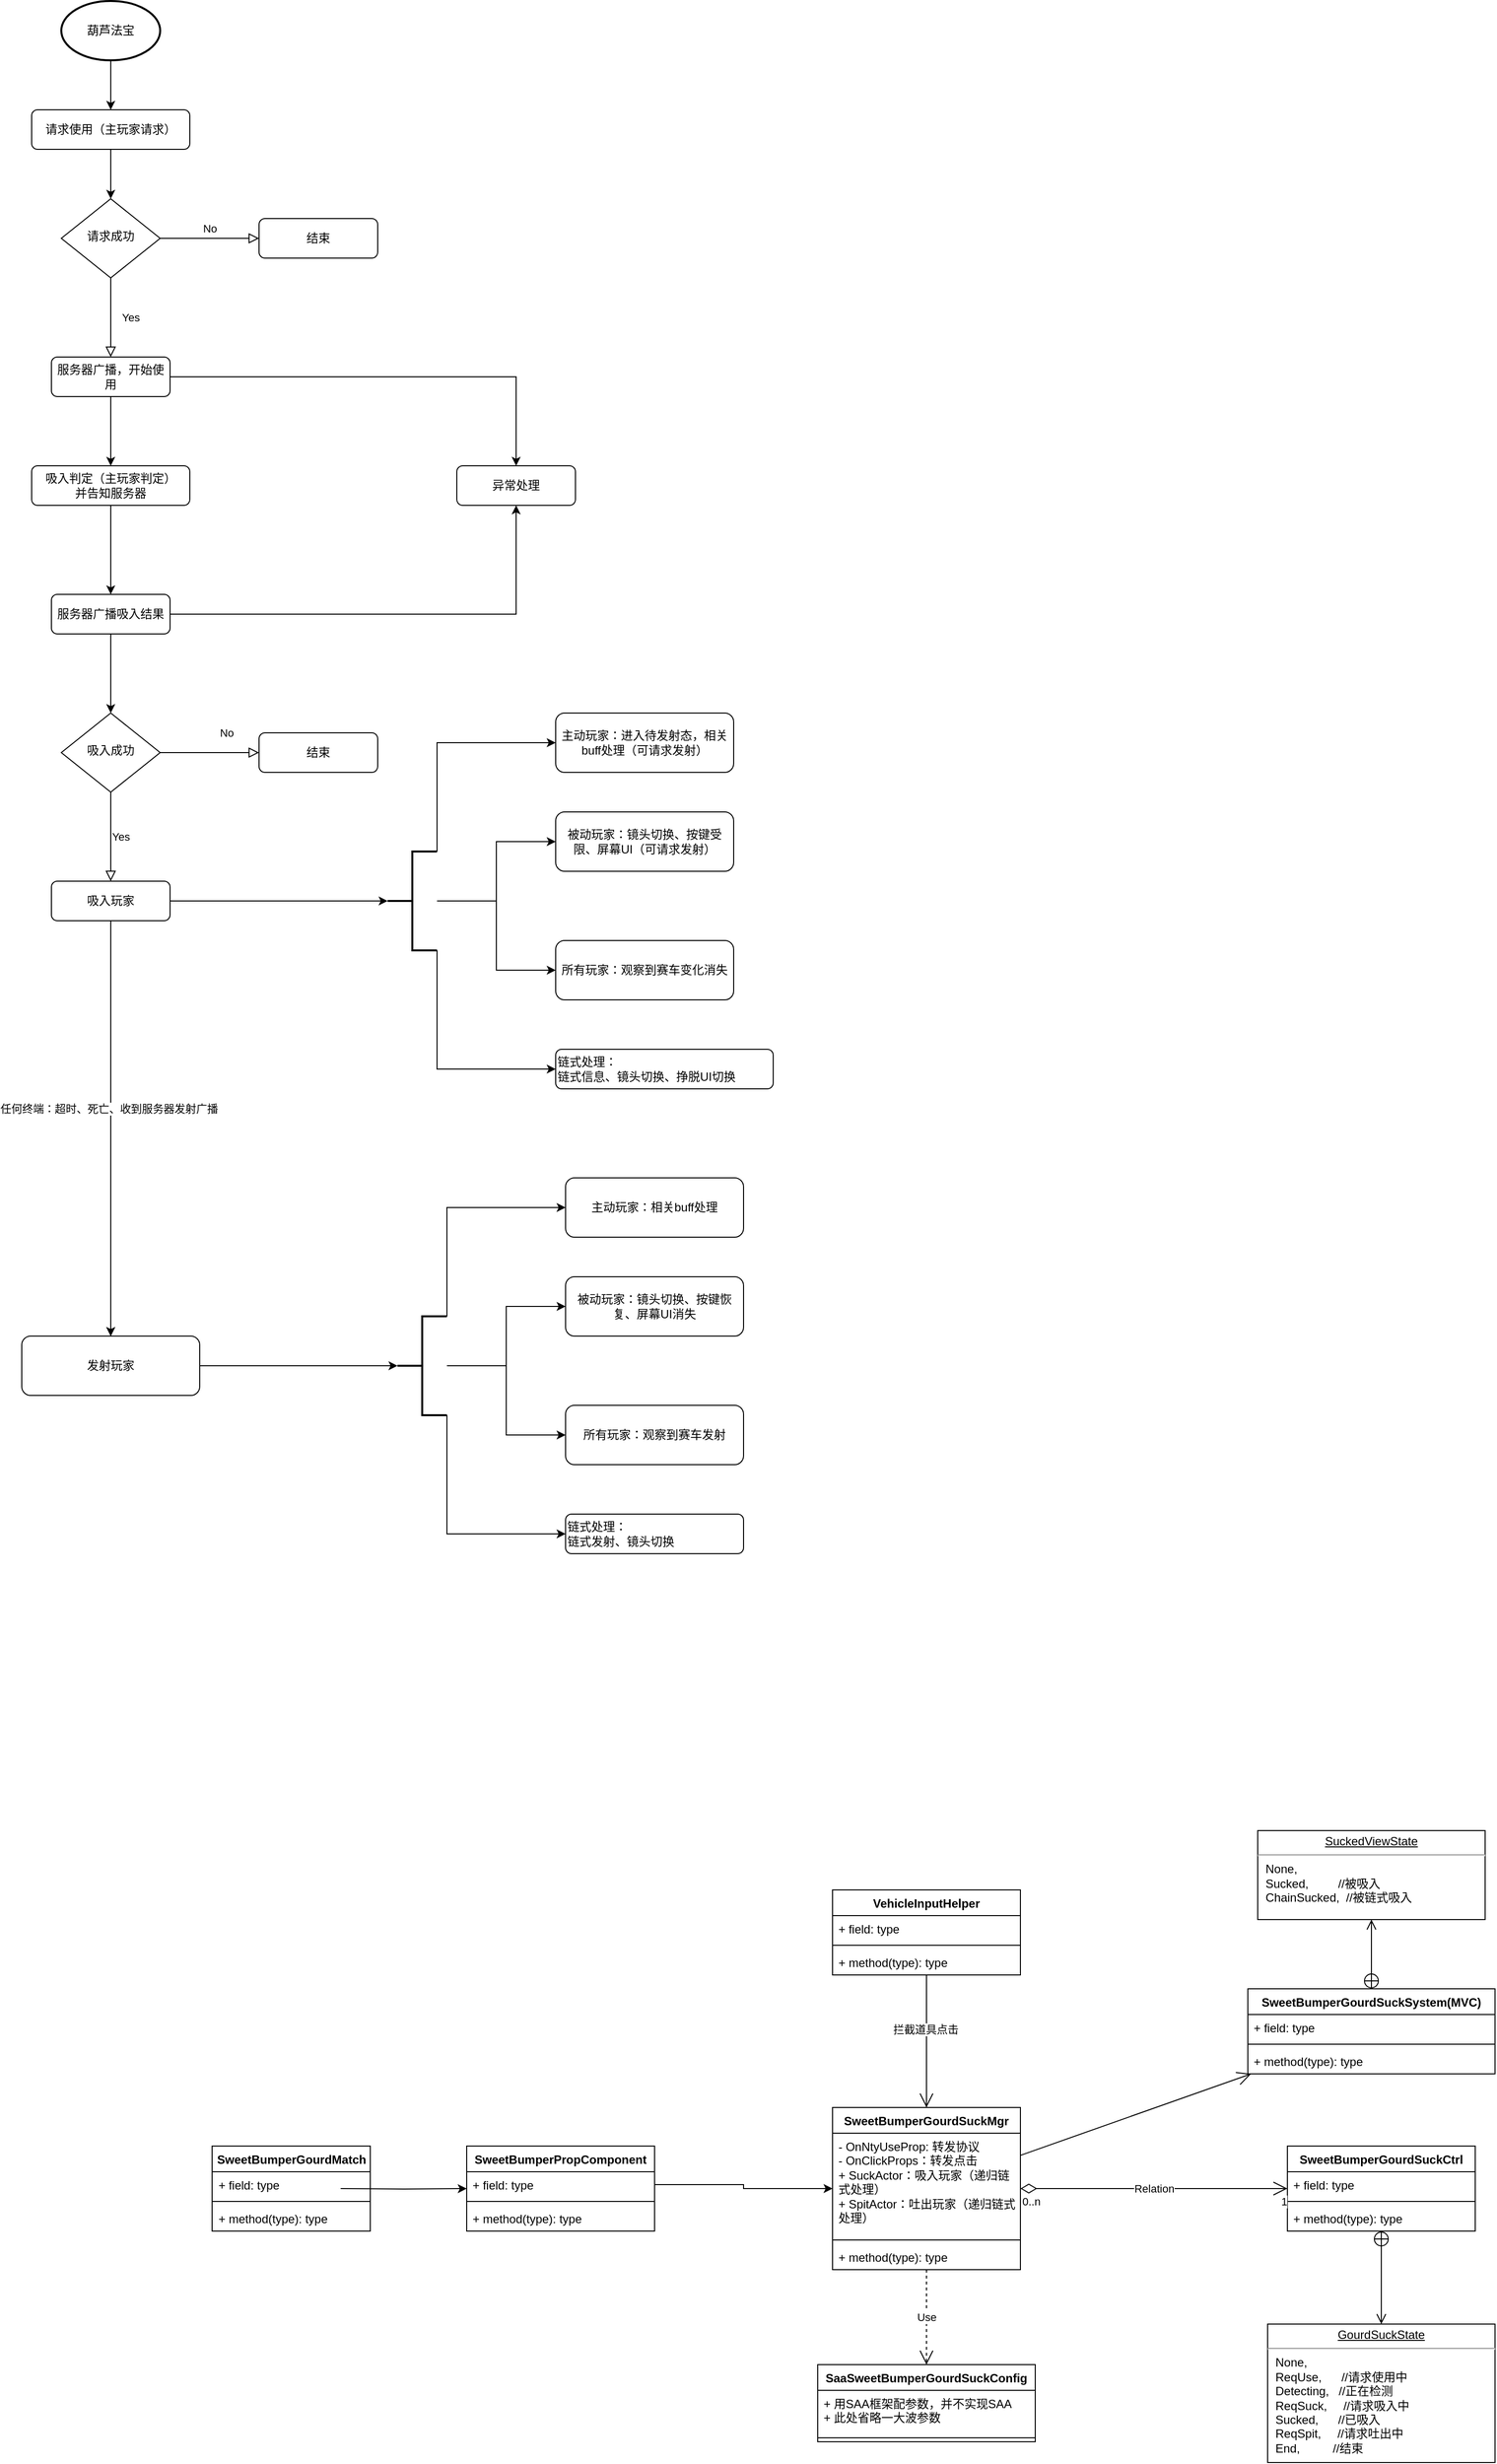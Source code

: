 <mxfile version="21.0.6" type="github">
  <diagram id="C5RBs43oDa-KdzZeNtuy" name="Page-1">
    <mxGraphModel dx="1430" dy="775" grid="1" gridSize="10" guides="1" tooltips="1" connect="1" arrows="1" fold="1" page="1" pageScale="1" pageWidth="827" pageHeight="1169" math="0" shadow="0">
      <root>
        <mxCell id="WIyWlLk6GJQsqaUBKTNV-0" />
        <mxCell id="WIyWlLk6GJQsqaUBKTNV-1" parent="WIyWlLk6GJQsqaUBKTNV-0" />
        <mxCell id="WIyWlLk6GJQsqaUBKTNV-8" value="No" style="rounded=0;html=1;jettySize=auto;orthogonalLoop=1;fontSize=11;endArrow=block;endFill=0;endSize=8;strokeWidth=1;shadow=0;labelBackgroundColor=none;edgeStyle=orthogonalEdgeStyle;" parent="WIyWlLk6GJQsqaUBKTNV-1" source="WIyWlLk6GJQsqaUBKTNV-10" target="WIyWlLk6GJQsqaUBKTNV-11" edge="1">
          <mxGeometry x="0.333" y="20" relative="1" as="geometry">
            <mxPoint as="offset" />
          </mxGeometry>
        </mxCell>
        <mxCell id="WIyWlLk6GJQsqaUBKTNV-9" value="Yes" style="edgeStyle=orthogonalEdgeStyle;rounded=0;html=1;jettySize=auto;orthogonalLoop=1;fontSize=11;endArrow=block;endFill=0;endSize=8;strokeWidth=1;shadow=0;labelBackgroundColor=none;" parent="WIyWlLk6GJQsqaUBKTNV-1" source="WIyWlLk6GJQsqaUBKTNV-10" target="WIyWlLk6GJQsqaUBKTNV-12" edge="1">
          <mxGeometry y="10" relative="1" as="geometry">
            <mxPoint as="offset" />
          </mxGeometry>
        </mxCell>
        <mxCell id="WIyWlLk6GJQsqaUBKTNV-10" value="吸入成功" style="rhombus;whiteSpace=wrap;html=1;shadow=0;fontFamily=Helvetica;fontSize=12;align=center;strokeWidth=1;spacing=6;spacingTop=-4;" parent="WIyWlLk6GJQsqaUBKTNV-1" vertex="1">
          <mxGeometry x="170" y="740" width="100" height="80" as="geometry" />
        </mxCell>
        <mxCell id="WIyWlLk6GJQsqaUBKTNV-11" value="结束" style="rounded=1;whiteSpace=wrap;html=1;fontSize=12;glass=0;strokeWidth=1;shadow=0;" parent="WIyWlLk6GJQsqaUBKTNV-1" vertex="1">
          <mxGeometry x="370" y="760" width="120" height="40" as="geometry" />
        </mxCell>
        <mxCell id="wtisCs1ab3ckvEVv5z_G-40" style="edgeStyle=orthogonalEdgeStyle;rounded=0;orthogonalLoop=1;jettySize=auto;html=1;" edge="1" parent="WIyWlLk6GJQsqaUBKTNV-1" source="WIyWlLk6GJQsqaUBKTNV-12" target="wtisCs1ab3ckvEVv5z_G-20">
          <mxGeometry relative="1" as="geometry">
            <mxPoint x="220" y="1110" as="sourcePoint" />
          </mxGeometry>
        </mxCell>
        <mxCell id="wtisCs1ab3ckvEVv5z_G-41" value="任何终端：超时、死亡、收到服务器发射广播" style="edgeLabel;html=1;align=center;verticalAlign=middle;resizable=0;points=[];" vertex="1" connectable="0" parent="wtisCs1ab3ckvEVv5z_G-40">
          <mxGeometry x="-0.096" y="-2" relative="1" as="geometry">
            <mxPoint as="offset" />
          </mxGeometry>
        </mxCell>
        <mxCell id="wtisCs1ab3ckvEVv5z_G-45" style="edgeStyle=orthogonalEdgeStyle;rounded=0;orthogonalLoop=1;jettySize=auto;html=1;" edge="1" parent="WIyWlLk6GJQsqaUBKTNV-1" source="WIyWlLk6GJQsqaUBKTNV-12" target="wtisCs1ab3ckvEVv5z_G-31">
          <mxGeometry relative="1" as="geometry" />
        </mxCell>
        <mxCell id="WIyWlLk6GJQsqaUBKTNV-12" value="吸入玩家" style="rounded=1;whiteSpace=wrap;html=1;fontSize=12;glass=0;strokeWidth=1;shadow=0;" parent="WIyWlLk6GJQsqaUBKTNV-1" vertex="1">
          <mxGeometry x="160" y="910" width="120" height="40" as="geometry" />
        </mxCell>
        <mxCell id="wtisCs1ab3ckvEVv5z_G-84" style="edgeStyle=orthogonalEdgeStyle;rounded=0;orthogonalLoop=1;jettySize=auto;html=1;" edge="1" parent="WIyWlLk6GJQsqaUBKTNV-1" source="wtisCs1ab3ckvEVv5z_G-0" target="wtisCs1ab3ckvEVv5z_G-82">
          <mxGeometry relative="1" as="geometry" />
        </mxCell>
        <mxCell id="wtisCs1ab3ckvEVv5z_G-0" value="吸入判定（主玩家判定）&lt;br&gt;并告知服务器" style="rounded=1;whiteSpace=wrap;html=1;fontSize=12;glass=0;strokeWidth=1;shadow=0;" vertex="1" parent="WIyWlLk6GJQsqaUBKTNV-1">
          <mxGeometry x="140" y="490" width="160" height="40" as="geometry" />
        </mxCell>
        <mxCell id="wtisCs1ab3ckvEVv5z_G-9" style="edgeStyle=orthogonalEdgeStyle;rounded=0;orthogonalLoop=1;jettySize=auto;html=1;" edge="1" parent="WIyWlLk6GJQsqaUBKTNV-1" source="wtisCs1ab3ckvEVv5z_G-82" target="WIyWlLk6GJQsqaUBKTNV-10">
          <mxGeometry relative="1" as="geometry">
            <mxPoint x="220" y="670" as="sourcePoint" />
          </mxGeometry>
        </mxCell>
        <mxCell id="wtisCs1ab3ckvEVv5z_G-11" value="所有玩家：观察到赛车变化消失" style="whiteSpace=wrap;html=1;rounded=1;glass=0;strokeWidth=1;shadow=0;" vertex="1" parent="WIyWlLk6GJQsqaUBKTNV-1">
          <mxGeometry x="670" y="970" width="180" height="60" as="geometry" />
        </mxCell>
        <mxCell id="wtisCs1ab3ckvEVv5z_G-65" style="edgeStyle=orthogonalEdgeStyle;rounded=0;orthogonalLoop=1;jettySize=auto;html=1;" edge="1" parent="WIyWlLk6GJQsqaUBKTNV-1" source="wtisCs1ab3ckvEVv5z_G-13" target="wtisCs1ab3ckvEVv5z_G-64">
          <mxGeometry relative="1" as="geometry" />
        </mxCell>
        <mxCell id="wtisCs1ab3ckvEVv5z_G-13" value="葫芦法宝" style="strokeWidth=2;html=1;shape=mxgraph.flowchart.start_1;whiteSpace=wrap;" vertex="1" parent="WIyWlLk6GJQsqaUBKTNV-1">
          <mxGeometry x="170" y="20" width="100" height="60" as="geometry" />
        </mxCell>
        <mxCell id="wtisCs1ab3ckvEVv5z_G-16" value="主动玩家：进入待发射态，相关buff处理（可请求发射）" style="whiteSpace=wrap;html=1;rounded=1;glass=0;strokeWidth=1;shadow=0;" vertex="1" parent="WIyWlLk6GJQsqaUBKTNV-1">
          <mxGeometry x="670" y="740" width="180" height="60" as="geometry" />
        </mxCell>
        <mxCell id="wtisCs1ab3ckvEVv5z_G-17" value="被动玩家：镜头切换、按键受限、屏幕UI（可请求发射）" style="whiteSpace=wrap;html=1;rounded=1;glass=0;strokeWidth=1;shadow=0;" vertex="1" parent="WIyWlLk6GJQsqaUBKTNV-1">
          <mxGeometry x="670" y="840" width="180" height="60" as="geometry" />
        </mxCell>
        <mxCell id="wtisCs1ab3ckvEVv5z_G-30" value="" style="edgeStyle=orthogonalEdgeStyle;rounded=0;orthogonalLoop=1;jettySize=auto;html=1;" edge="1" parent="WIyWlLk6GJQsqaUBKTNV-1" source="wtisCs1ab3ckvEVv5z_G-20">
          <mxGeometry relative="1" as="geometry">
            <mxPoint x="220" y="1370" as="targetPoint" />
          </mxGeometry>
        </mxCell>
        <mxCell id="wtisCs1ab3ckvEVv5z_G-59" style="edgeStyle=orthogonalEdgeStyle;rounded=0;orthogonalLoop=1;jettySize=auto;html=1;entryX=0;entryY=0.5;entryDx=0;entryDy=0;entryPerimeter=0;" edge="1" parent="WIyWlLk6GJQsqaUBKTNV-1" source="wtisCs1ab3ckvEVv5z_G-20" target="wtisCs1ab3ckvEVv5z_G-131">
          <mxGeometry relative="1" as="geometry">
            <mxPoint x="500" y="1400" as="targetPoint" />
          </mxGeometry>
        </mxCell>
        <mxCell id="wtisCs1ab3ckvEVv5z_G-20" value="发射玩家" style="whiteSpace=wrap;html=1;rounded=1;glass=0;strokeWidth=1;shadow=0;" vertex="1" parent="WIyWlLk6GJQsqaUBKTNV-1">
          <mxGeometry x="130" y="1370" width="180" height="60" as="geometry" />
        </mxCell>
        <mxCell id="wtisCs1ab3ckvEVv5z_G-42" style="edgeStyle=orthogonalEdgeStyle;rounded=0;orthogonalLoop=1;jettySize=auto;html=1;" edge="1" parent="WIyWlLk6GJQsqaUBKTNV-1" source="wtisCs1ab3ckvEVv5z_G-31" target="wtisCs1ab3ckvEVv5z_G-16">
          <mxGeometry relative="1" as="geometry">
            <Array as="points">
              <mxPoint x="550" y="770" />
              <mxPoint x="760" y="770" />
            </Array>
          </mxGeometry>
        </mxCell>
        <mxCell id="wtisCs1ab3ckvEVv5z_G-43" style="edgeStyle=orthogonalEdgeStyle;rounded=0;orthogonalLoop=1;jettySize=auto;html=1;" edge="1" parent="WIyWlLk6GJQsqaUBKTNV-1" source="wtisCs1ab3ckvEVv5z_G-31" target="wtisCs1ab3ckvEVv5z_G-118">
          <mxGeometry relative="1" as="geometry">
            <Array as="points">
              <mxPoint x="550" y="1100" />
            </Array>
          </mxGeometry>
        </mxCell>
        <mxCell id="wtisCs1ab3ckvEVv5z_G-44" style="edgeStyle=orthogonalEdgeStyle;rounded=0;orthogonalLoop=1;jettySize=auto;html=1;" edge="1" parent="WIyWlLk6GJQsqaUBKTNV-1" source="wtisCs1ab3ckvEVv5z_G-31" target="wtisCs1ab3ckvEVv5z_G-17">
          <mxGeometry relative="1" as="geometry" />
        </mxCell>
        <mxCell id="wtisCs1ab3ckvEVv5z_G-121" style="edgeStyle=orthogonalEdgeStyle;rounded=0;orthogonalLoop=1;jettySize=auto;html=1;" edge="1" parent="WIyWlLk6GJQsqaUBKTNV-1" source="wtisCs1ab3ckvEVv5z_G-31" target="wtisCs1ab3ckvEVv5z_G-11">
          <mxGeometry relative="1" as="geometry">
            <Array as="points">
              <mxPoint x="610" y="930" />
              <mxPoint x="610" y="1000" />
            </Array>
          </mxGeometry>
        </mxCell>
        <mxCell id="wtisCs1ab3ckvEVv5z_G-31" value="" style="strokeWidth=2;html=1;shape=mxgraph.flowchart.annotation_2;align=left;labelPosition=right;pointerEvents=1;" vertex="1" parent="WIyWlLk6GJQsqaUBKTNV-1">
          <mxGeometry x="500" y="880" width="50" height="100" as="geometry" />
        </mxCell>
        <mxCell id="wtisCs1ab3ckvEVv5z_G-67" style="edgeStyle=orthogonalEdgeStyle;rounded=0;orthogonalLoop=1;jettySize=auto;html=1;" edge="1" parent="WIyWlLk6GJQsqaUBKTNV-1" source="wtisCs1ab3ckvEVv5z_G-64" target="wtisCs1ab3ckvEVv5z_G-74">
          <mxGeometry relative="1" as="geometry">
            <mxPoint x="220" y="230" as="targetPoint" />
          </mxGeometry>
        </mxCell>
        <mxCell id="wtisCs1ab3ckvEVv5z_G-64" value="请求使用（主玩家请求）" style="rounded=1;whiteSpace=wrap;html=1;fontSize=12;glass=0;strokeWidth=1;shadow=0;" vertex="1" parent="WIyWlLk6GJQsqaUBKTNV-1">
          <mxGeometry x="140" y="130" width="160" height="40" as="geometry" />
        </mxCell>
        <mxCell id="wtisCs1ab3ckvEVv5z_G-72" value="Yes" style="rounded=0;html=1;jettySize=auto;orthogonalLoop=1;fontSize=11;endArrow=block;endFill=0;endSize=8;strokeWidth=1;shadow=0;labelBackgroundColor=none;edgeStyle=orthogonalEdgeStyle;" edge="1" parent="WIyWlLk6GJQsqaUBKTNV-1" source="wtisCs1ab3ckvEVv5z_G-74" target="wtisCs1ab3ckvEVv5z_G-76">
          <mxGeometry y="20" relative="1" as="geometry">
            <mxPoint as="offset" />
          </mxGeometry>
        </mxCell>
        <mxCell id="wtisCs1ab3ckvEVv5z_G-73" value="No" style="edgeStyle=orthogonalEdgeStyle;rounded=0;html=1;jettySize=auto;orthogonalLoop=1;fontSize=11;endArrow=block;endFill=0;endSize=8;strokeWidth=1;shadow=0;labelBackgroundColor=none;" edge="1" parent="WIyWlLk6GJQsqaUBKTNV-1" source="wtisCs1ab3ckvEVv5z_G-74" target="wtisCs1ab3ckvEVv5z_G-75">
          <mxGeometry y="10" relative="1" as="geometry">
            <mxPoint as="offset" />
          </mxGeometry>
        </mxCell>
        <mxCell id="wtisCs1ab3ckvEVv5z_G-74" value="请求成功" style="rhombus;whiteSpace=wrap;html=1;shadow=0;fontFamily=Helvetica;fontSize=12;align=center;strokeWidth=1;spacing=6;spacingTop=-4;" vertex="1" parent="WIyWlLk6GJQsqaUBKTNV-1">
          <mxGeometry x="170" y="220" width="100" height="80" as="geometry" />
        </mxCell>
        <mxCell id="wtisCs1ab3ckvEVv5z_G-75" value="结束" style="rounded=1;whiteSpace=wrap;html=1;fontSize=12;glass=0;strokeWidth=1;shadow=0;" vertex="1" parent="WIyWlLk6GJQsqaUBKTNV-1">
          <mxGeometry x="370" y="240" width="120" height="40" as="geometry" />
        </mxCell>
        <mxCell id="wtisCs1ab3ckvEVv5z_G-77" style="edgeStyle=orthogonalEdgeStyle;rounded=0;orthogonalLoop=1;jettySize=auto;html=1;" edge="1" parent="WIyWlLk6GJQsqaUBKTNV-1" source="wtisCs1ab3ckvEVv5z_G-76" target="wtisCs1ab3ckvEVv5z_G-0">
          <mxGeometry relative="1" as="geometry" />
        </mxCell>
        <mxCell id="wtisCs1ab3ckvEVv5z_G-96" style="edgeStyle=orthogonalEdgeStyle;rounded=0;orthogonalLoop=1;jettySize=auto;html=1;" edge="1" parent="WIyWlLk6GJQsqaUBKTNV-1" source="wtisCs1ab3ckvEVv5z_G-76" target="wtisCs1ab3ckvEVv5z_G-95">
          <mxGeometry relative="1" as="geometry" />
        </mxCell>
        <mxCell id="wtisCs1ab3ckvEVv5z_G-76" value="服务器广播，开始使用" style="rounded=1;whiteSpace=wrap;html=1;fontSize=12;glass=0;strokeWidth=1;shadow=0;" vertex="1" parent="WIyWlLk6GJQsqaUBKTNV-1">
          <mxGeometry x="160" y="380" width="120" height="40" as="geometry" />
        </mxCell>
        <mxCell id="wtisCs1ab3ckvEVv5z_G-97" style="edgeStyle=orthogonalEdgeStyle;rounded=0;orthogonalLoop=1;jettySize=auto;html=1;" edge="1" parent="WIyWlLk6GJQsqaUBKTNV-1" source="wtisCs1ab3ckvEVv5z_G-82" target="wtisCs1ab3ckvEVv5z_G-95">
          <mxGeometry relative="1" as="geometry" />
        </mxCell>
        <mxCell id="wtisCs1ab3ckvEVv5z_G-82" value="服务器广播吸入结果" style="rounded=1;whiteSpace=wrap;html=1;fontSize=12;glass=0;strokeWidth=1;shadow=0;" vertex="1" parent="WIyWlLk6GJQsqaUBKTNV-1">
          <mxGeometry x="160" y="620" width="120" height="40" as="geometry" />
        </mxCell>
        <mxCell id="wtisCs1ab3ckvEVv5z_G-95" value="异常处理" style="rounded=1;whiteSpace=wrap;html=1;fontSize=12;glass=0;strokeWidth=1;shadow=0;" vertex="1" parent="WIyWlLk6GJQsqaUBKTNV-1">
          <mxGeometry x="570" y="490" width="120" height="40" as="geometry" />
        </mxCell>
        <mxCell id="wtisCs1ab3ckvEVv5z_G-118" value="链式处理：&lt;br&gt;链式信息、镜头切换、挣脱UI切换" style="rounded=1;whiteSpace=wrap;html=1;fontSize=12;glass=0;strokeWidth=1;shadow=0;align=left;" vertex="1" parent="WIyWlLk6GJQsqaUBKTNV-1">
          <mxGeometry x="670" y="1080" width="220" height="40" as="geometry" />
        </mxCell>
        <mxCell id="wtisCs1ab3ckvEVv5z_G-124" value="所有玩家：观察到赛车发射" style="whiteSpace=wrap;html=1;rounded=1;glass=0;strokeWidth=1;shadow=0;" vertex="1" parent="WIyWlLk6GJQsqaUBKTNV-1">
          <mxGeometry x="680" y="1440" width="180" height="60" as="geometry" />
        </mxCell>
        <mxCell id="wtisCs1ab3ckvEVv5z_G-125" value="主动玩家：相关buff处理" style="whiteSpace=wrap;html=1;rounded=1;glass=0;strokeWidth=1;shadow=0;" vertex="1" parent="WIyWlLk6GJQsqaUBKTNV-1">
          <mxGeometry x="680" y="1210" width="180" height="60" as="geometry" />
        </mxCell>
        <mxCell id="wtisCs1ab3ckvEVv5z_G-126" value="被动玩家：镜头切换、按键恢复、屏幕UI消失" style="whiteSpace=wrap;html=1;rounded=1;glass=0;strokeWidth=1;shadow=0;" vertex="1" parent="WIyWlLk6GJQsqaUBKTNV-1">
          <mxGeometry x="680" y="1310" width="180" height="60" as="geometry" />
        </mxCell>
        <mxCell id="wtisCs1ab3ckvEVv5z_G-127" style="edgeStyle=orthogonalEdgeStyle;rounded=0;orthogonalLoop=1;jettySize=auto;html=1;" edge="1" parent="WIyWlLk6GJQsqaUBKTNV-1" source="wtisCs1ab3ckvEVv5z_G-131" target="wtisCs1ab3ckvEVv5z_G-125">
          <mxGeometry relative="1" as="geometry">
            <Array as="points">
              <mxPoint x="560" y="1240" />
              <mxPoint x="770" y="1240" />
            </Array>
          </mxGeometry>
        </mxCell>
        <mxCell id="wtisCs1ab3ckvEVv5z_G-128" style="edgeStyle=orthogonalEdgeStyle;rounded=0;orthogonalLoop=1;jettySize=auto;html=1;" edge="1" parent="WIyWlLk6GJQsqaUBKTNV-1" source="wtisCs1ab3ckvEVv5z_G-131" target="wtisCs1ab3ckvEVv5z_G-132">
          <mxGeometry relative="1" as="geometry">
            <Array as="points">
              <mxPoint x="560" y="1570" />
            </Array>
          </mxGeometry>
        </mxCell>
        <mxCell id="wtisCs1ab3ckvEVv5z_G-129" style="edgeStyle=orthogonalEdgeStyle;rounded=0;orthogonalLoop=1;jettySize=auto;html=1;" edge="1" parent="WIyWlLk6GJQsqaUBKTNV-1" source="wtisCs1ab3ckvEVv5z_G-131" target="wtisCs1ab3ckvEVv5z_G-126">
          <mxGeometry relative="1" as="geometry" />
        </mxCell>
        <mxCell id="wtisCs1ab3ckvEVv5z_G-130" style="edgeStyle=orthogonalEdgeStyle;rounded=0;orthogonalLoop=1;jettySize=auto;html=1;" edge="1" parent="WIyWlLk6GJQsqaUBKTNV-1" source="wtisCs1ab3ckvEVv5z_G-131" target="wtisCs1ab3ckvEVv5z_G-124">
          <mxGeometry relative="1" as="geometry">
            <Array as="points">
              <mxPoint x="620" y="1400" />
              <mxPoint x="620" y="1470" />
            </Array>
          </mxGeometry>
        </mxCell>
        <mxCell id="wtisCs1ab3ckvEVv5z_G-131" value="" style="strokeWidth=2;html=1;shape=mxgraph.flowchart.annotation_2;align=left;labelPosition=right;pointerEvents=1;" vertex="1" parent="WIyWlLk6GJQsqaUBKTNV-1">
          <mxGeometry x="510" y="1350" width="50" height="100" as="geometry" />
        </mxCell>
        <mxCell id="wtisCs1ab3ckvEVv5z_G-132" value="链式处理：&lt;br style=&quot;border-color: var(--border-color);&quot;&gt;链式发射、镜头切换" style="rounded=1;whiteSpace=wrap;html=1;fontSize=12;glass=0;strokeWidth=1;shadow=0;align=left;" vertex="1" parent="WIyWlLk6GJQsqaUBKTNV-1">
          <mxGeometry x="680" y="1550" width="180" height="40" as="geometry" />
        </mxCell>
        <mxCell id="wtisCs1ab3ckvEVv5z_G-183" style="edgeStyle=orthogonalEdgeStyle;rounded=0;orthogonalLoop=1;jettySize=auto;html=1;" edge="1" parent="WIyWlLk6GJQsqaUBKTNV-1" target="wtisCs1ab3ckvEVv5z_G-141">
          <mxGeometry relative="1" as="geometry">
            <mxPoint x="452.5" y="2232.0" as="sourcePoint" />
          </mxGeometry>
        </mxCell>
        <mxCell id="wtisCs1ab3ckvEVv5z_G-137" value="SweetBumperGourdMatch" style="swimlane;fontStyle=1;align=center;verticalAlign=top;childLayout=stackLayout;horizontal=1;startSize=26;horizontalStack=0;resizeParent=1;resizeParentMax=0;resizeLast=0;collapsible=1;marginBottom=0;whiteSpace=wrap;html=1;" vertex="1" parent="WIyWlLk6GJQsqaUBKTNV-1">
          <mxGeometry x="322.5" y="2189" width="160" height="86" as="geometry" />
        </mxCell>
        <mxCell id="wtisCs1ab3ckvEVv5z_G-138" value="+ field: type" style="text;strokeColor=none;fillColor=none;align=left;verticalAlign=top;spacingLeft=4;spacingRight=4;overflow=hidden;rotatable=0;points=[[0,0.5],[1,0.5]];portConstraint=eastwest;whiteSpace=wrap;html=1;" vertex="1" parent="wtisCs1ab3ckvEVv5z_G-137">
          <mxGeometry y="26" width="160" height="26" as="geometry" />
        </mxCell>
        <mxCell id="wtisCs1ab3ckvEVv5z_G-139" value="" style="line;strokeWidth=1;fillColor=none;align=left;verticalAlign=middle;spacingTop=-1;spacingLeft=3;spacingRight=3;rotatable=0;labelPosition=right;points=[];portConstraint=eastwest;strokeColor=inherit;" vertex="1" parent="wtisCs1ab3ckvEVv5z_G-137">
          <mxGeometry y="52" width="160" height="8" as="geometry" />
        </mxCell>
        <mxCell id="wtisCs1ab3ckvEVv5z_G-140" value="+ method(type): type" style="text;strokeColor=none;fillColor=none;align=left;verticalAlign=top;spacingLeft=4;spacingRight=4;overflow=hidden;rotatable=0;points=[[0,0.5],[1,0.5]];portConstraint=eastwest;whiteSpace=wrap;html=1;" vertex="1" parent="wtisCs1ab3ckvEVv5z_G-137">
          <mxGeometry y="60" width="160" height="26" as="geometry" />
        </mxCell>
        <mxCell id="wtisCs1ab3ckvEVv5z_G-141" value="SweetBumperPropComponent" style="swimlane;fontStyle=1;align=center;verticalAlign=top;childLayout=stackLayout;horizontal=1;startSize=26;horizontalStack=0;resizeParent=1;resizeParentMax=0;resizeLast=0;collapsible=1;marginBottom=0;whiteSpace=wrap;html=1;" vertex="1" parent="WIyWlLk6GJQsqaUBKTNV-1">
          <mxGeometry x="580" y="2189" width="190" height="86" as="geometry" />
        </mxCell>
        <mxCell id="wtisCs1ab3ckvEVv5z_G-142" value="+ field: type" style="text;strokeColor=none;fillColor=none;align=left;verticalAlign=top;spacingLeft=4;spacingRight=4;overflow=hidden;rotatable=0;points=[[0,0.5],[1,0.5]];portConstraint=eastwest;whiteSpace=wrap;html=1;" vertex="1" parent="wtisCs1ab3ckvEVv5z_G-141">
          <mxGeometry y="26" width="190" height="26" as="geometry" />
        </mxCell>
        <mxCell id="wtisCs1ab3ckvEVv5z_G-143" value="" style="line;strokeWidth=1;fillColor=none;align=left;verticalAlign=middle;spacingTop=-1;spacingLeft=3;spacingRight=3;rotatable=0;labelPosition=right;points=[];portConstraint=eastwest;strokeColor=inherit;" vertex="1" parent="wtisCs1ab3ckvEVv5z_G-141">
          <mxGeometry y="52" width="190" height="8" as="geometry" />
        </mxCell>
        <mxCell id="wtisCs1ab3ckvEVv5z_G-144" value="+ method(type): type" style="text;strokeColor=none;fillColor=none;align=left;verticalAlign=top;spacingLeft=4;spacingRight=4;overflow=hidden;rotatable=0;points=[[0,0.5],[1,0.5]];portConstraint=eastwest;whiteSpace=wrap;html=1;" vertex="1" parent="wtisCs1ab3ckvEVv5z_G-141">
          <mxGeometry y="60" width="190" height="26" as="geometry" />
        </mxCell>
        <mxCell id="wtisCs1ab3ckvEVv5z_G-145" value="SweetBumperGourdSuckMgr" style="swimlane;fontStyle=1;align=center;verticalAlign=top;childLayout=stackLayout;horizontal=1;startSize=26;horizontalStack=0;resizeParent=1;resizeParentMax=0;resizeLast=0;collapsible=1;marginBottom=0;whiteSpace=wrap;html=1;" vertex="1" parent="WIyWlLk6GJQsqaUBKTNV-1">
          <mxGeometry x="950" y="2150" width="190" height="164" as="geometry" />
        </mxCell>
        <mxCell id="wtisCs1ab3ckvEVv5z_G-146" value="- OnNtyUseProp&lt;span style=&quot;background-color: initial;&quot;&gt;: 转发协议&lt;br&gt;- OnClickProps：转发点击&lt;br&gt;+ SuckActor：吸入玩家（递归链式处理）&lt;br&gt;+ SpitActor：吐出玩家（递归链式处理）&lt;br&gt;&lt;/span&gt;" style="text;strokeColor=none;fillColor=none;align=left;verticalAlign=top;spacingLeft=4;spacingRight=4;overflow=hidden;rotatable=0;points=[[0,0.5],[1,0.5]];portConstraint=eastwest;whiteSpace=wrap;html=1;" vertex="1" parent="wtisCs1ab3ckvEVv5z_G-145">
          <mxGeometry y="26" width="190" height="104" as="geometry" />
        </mxCell>
        <mxCell id="wtisCs1ab3ckvEVv5z_G-147" value="" style="line;strokeWidth=1;fillColor=none;align=left;verticalAlign=middle;spacingTop=-1;spacingLeft=3;spacingRight=3;rotatable=0;labelPosition=right;points=[];portConstraint=eastwest;strokeColor=inherit;" vertex="1" parent="wtisCs1ab3ckvEVv5z_G-145">
          <mxGeometry y="130" width="190" height="8" as="geometry" />
        </mxCell>
        <mxCell id="wtisCs1ab3ckvEVv5z_G-148" value="+ method(type): type" style="text;strokeColor=none;fillColor=none;align=left;verticalAlign=top;spacingLeft=4;spacingRight=4;overflow=hidden;rotatable=0;points=[[0,0.5],[1,0.5]];portConstraint=eastwest;whiteSpace=wrap;html=1;" vertex="1" parent="wtisCs1ab3ckvEVv5z_G-145">
          <mxGeometry y="138" width="190" height="26" as="geometry" />
        </mxCell>
        <mxCell id="wtisCs1ab3ckvEVv5z_G-149" value="SweetBumperGourdSuckCtrl" style="swimlane;fontStyle=1;align=center;verticalAlign=top;childLayout=stackLayout;horizontal=1;startSize=26;horizontalStack=0;resizeParent=1;resizeParentMax=0;resizeLast=0;collapsible=1;marginBottom=0;whiteSpace=wrap;html=1;" vertex="1" parent="WIyWlLk6GJQsqaUBKTNV-1">
          <mxGeometry x="1410" y="2189" width="190" height="86" as="geometry" />
        </mxCell>
        <mxCell id="wtisCs1ab3ckvEVv5z_G-150" value="+ field: type" style="text;strokeColor=none;fillColor=none;align=left;verticalAlign=top;spacingLeft=4;spacingRight=4;overflow=hidden;rotatable=0;points=[[0,0.5],[1,0.5]];portConstraint=eastwest;whiteSpace=wrap;html=1;" vertex="1" parent="wtisCs1ab3ckvEVv5z_G-149">
          <mxGeometry y="26" width="190" height="26" as="geometry" />
        </mxCell>
        <mxCell id="wtisCs1ab3ckvEVv5z_G-151" value="" style="line;strokeWidth=1;fillColor=none;align=left;verticalAlign=middle;spacingTop=-1;spacingLeft=3;spacingRight=3;rotatable=0;labelPosition=right;points=[];portConstraint=eastwest;strokeColor=inherit;" vertex="1" parent="wtisCs1ab3ckvEVv5z_G-149">
          <mxGeometry y="52" width="190" height="8" as="geometry" />
        </mxCell>
        <mxCell id="wtisCs1ab3ckvEVv5z_G-152" value="+ method(type): type" style="text;strokeColor=none;fillColor=none;align=left;verticalAlign=top;spacingLeft=4;spacingRight=4;overflow=hidden;rotatable=0;points=[[0,0.5],[1,0.5]];portConstraint=eastwest;whiteSpace=wrap;html=1;" vertex="1" parent="wtisCs1ab3ckvEVv5z_G-149">
          <mxGeometry y="60" width="190" height="26" as="geometry" />
        </mxCell>
        <mxCell id="wtisCs1ab3ckvEVv5z_G-153" value="SweetBumperGourdSuckSystem(MVC)" style="swimlane;fontStyle=1;align=center;verticalAlign=top;childLayout=stackLayout;horizontal=1;startSize=26;horizontalStack=0;resizeParent=1;resizeParentMax=0;resizeLast=0;collapsible=1;marginBottom=0;whiteSpace=wrap;html=1;" vertex="1" parent="WIyWlLk6GJQsqaUBKTNV-1">
          <mxGeometry x="1370" y="2030" width="250" height="86" as="geometry" />
        </mxCell>
        <mxCell id="wtisCs1ab3ckvEVv5z_G-154" value="+ field: type" style="text;strokeColor=none;fillColor=none;align=left;verticalAlign=top;spacingLeft=4;spacingRight=4;overflow=hidden;rotatable=0;points=[[0,0.5],[1,0.5]];portConstraint=eastwest;whiteSpace=wrap;html=1;" vertex="1" parent="wtisCs1ab3ckvEVv5z_G-153">
          <mxGeometry y="26" width="250" height="26" as="geometry" />
        </mxCell>
        <mxCell id="wtisCs1ab3ckvEVv5z_G-155" value="" style="line;strokeWidth=1;fillColor=none;align=left;verticalAlign=middle;spacingTop=-1;spacingLeft=3;spacingRight=3;rotatable=0;labelPosition=right;points=[];portConstraint=eastwest;strokeColor=inherit;" vertex="1" parent="wtisCs1ab3ckvEVv5z_G-153">
          <mxGeometry y="52" width="250" height="8" as="geometry" />
        </mxCell>
        <mxCell id="wtisCs1ab3ckvEVv5z_G-156" value="+ method(type): type" style="text;strokeColor=none;fillColor=none;align=left;verticalAlign=top;spacingLeft=4;spacingRight=4;overflow=hidden;rotatable=0;points=[[0,0.5],[1,0.5]];portConstraint=eastwest;whiteSpace=wrap;html=1;" vertex="1" parent="wtisCs1ab3ckvEVv5z_G-153">
          <mxGeometry y="60" width="250" height="26" as="geometry" />
        </mxCell>
        <mxCell id="wtisCs1ab3ckvEVv5z_G-157" value="&lt;p style=&quot;margin:0px;margin-top:4px;text-align:center;text-decoration:underline;&quot;&gt;SuckedViewState&lt;/p&gt;&lt;hr&gt;&lt;p style=&quot;margin:0px;margin-left:8px;&quot;&gt;None,&lt;/p&gt;&lt;p style=&quot;margin:0px;margin-left:8px;&quot;&gt;Sucked,&amp;nbsp; &amp;nbsp; &amp;nbsp; &amp;nbsp; &lt;span style=&quot;white-space: pre;&quot;&gt;	&lt;/span&gt;//被吸入&lt;/p&gt;&lt;p style=&quot;margin:0px;margin-left:8px;&quot;&gt;ChainSucked,&amp;nbsp; //被链式吸入&lt;/p&gt;" style="verticalAlign=top;align=left;overflow=fill;fontSize=12;fontFamily=Helvetica;html=1;whiteSpace=wrap;" vertex="1" parent="WIyWlLk6GJQsqaUBKTNV-1">
          <mxGeometry x="1380" y="1870" width="230" height="90" as="geometry" />
        </mxCell>
        <mxCell id="wtisCs1ab3ckvEVv5z_G-158" value="SaaSweetBumperGourdSuckConfig" style="swimlane;fontStyle=1;align=center;verticalAlign=top;childLayout=stackLayout;horizontal=1;startSize=26;horizontalStack=0;resizeParent=1;resizeParentMax=0;resizeLast=0;collapsible=1;marginBottom=0;whiteSpace=wrap;html=1;" vertex="1" parent="WIyWlLk6GJQsqaUBKTNV-1">
          <mxGeometry x="935" y="2410" width="220" height="78" as="geometry" />
        </mxCell>
        <mxCell id="wtisCs1ab3ckvEVv5z_G-159" value="+ 用SAA框架配参数，并不实现SAA&lt;br&gt;+ 此处省略一大波参数" style="text;strokeColor=none;fillColor=none;align=left;verticalAlign=top;spacingLeft=4;spacingRight=4;overflow=hidden;rotatable=0;points=[[0,0.5],[1,0.5]];portConstraint=eastwest;whiteSpace=wrap;html=1;" vertex="1" parent="wtisCs1ab3ckvEVv5z_G-158">
          <mxGeometry y="26" width="220" height="44" as="geometry" />
        </mxCell>
        <mxCell id="wtisCs1ab3ckvEVv5z_G-160" value="" style="line;strokeWidth=1;fillColor=none;align=left;verticalAlign=middle;spacingTop=-1;spacingLeft=3;spacingRight=3;rotatable=0;labelPosition=right;points=[];portConstraint=eastwest;strokeColor=inherit;" vertex="1" parent="wtisCs1ab3ckvEVv5z_G-158">
          <mxGeometry y="70" width="220" height="8" as="geometry" />
        </mxCell>
        <mxCell id="wtisCs1ab3ckvEVv5z_G-163" value="&lt;p style=&quot;margin:0px;margin-top:4px;text-align:center;text-decoration:underline;&quot;&gt;GourdSuckState&lt;/p&gt;&lt;hr&gt;&lt;p style=&quot;margin:0px;margin-left:8px;&quot;&gt;None,&lt;/p&gt;&lt;p style=&quot;margin:0px;margin-left:8px;&quot;&gt;ReqUse,&amp;nbsp; &amp;nbsp; &amp;nbsp;&lt;span style=&quot;white-space: pre;&quot;&gt;	&lt;/span&gt;//请求使用中&lt;/p&gt;&lt;p style=&quot;margin:0px;margin-left:8px;&quot;&gt;Detecting,&amp;nbsp; &lt;span style=&quot;white-space: pre;&quot;&gt;	&lt;/span&gt;//正在检测&lt;/p&gt;&lt;p style=&quot;margin:0px;margin-left:8px;&quot;&gt;ReqSuck,&amp;nbsp; &amp;nbsp; &lt;span style=&quot;white-space: pre;&quot;&gt;	&lt;/span&gt;//请求吸入中&lt;/p&gt;&lt;p style=&quot;margin:0px;margin-left:8px;&quot;&gt;Sucked,&amp;nbsp; &amp;nbsp; &amp;nbsp;&lt;span style=&quot;white-space: pre;&quot;&gt;	&lt;/span&gt;//已吸入&lt;/p&gt;&lt;p style=&quot;margin:0px;margin-left:8px;&quot;&gt;ReqSpit,&amp;nbsp; &amp;nbsp; &lt;span style=&quot;white-space: pre;&quot;&gt;	&lt;/span&gt;//请求吐出中&lt;/p&gt;&lt;p style=&quot;margin:0px;margin-left:8px;&quot;&gt;End,&amp;nbsp; &amp;nbsp; &amp;nbsp; &amp;nbsp; &lt;span style=&quot;white-space: pre;&quot;&gt;	&lt;span style=&quot;white-space: pre;&quot;&gt;	&lt;/span&gt;&lt;/span&gt;//结束&lt;/p&gt;" style="verticalAlign=top;align=left;overflow=fill;fontSize=12;fontFamily=Helvetica;html=1;whiteSpace=wrap;" vertex="1" parent="WIyWlLk6GJQsqaUBKTNV-1">
          <mxGeometry x="1390" y="2369" width="230" height="140" as="geometry" />
        </mxCell>
        <mxCell id="wtisCs1ab3ckvEVv5z_G-164" value="" style="endArrow=open;startArrow=circlePlus;endFill=0;startFill=0;endSize=8;html=1;rounded=0;" edge="1" parent="WIyWlLk6GJQsqaUBKTNV-1" source="wtisCs1ab3ckvEVv5z_G-149" target="wtisCs1ab3ckvEVv5z_G-163">
          <mxGeometry width="160" relative="1" as="geometry">
            <mxPoint x="1160" y="2509" as="sourcePoint" />
            <mxPoint x="1320" y="2509" as="targetPoint" />
          </mxGeometry>
        </mxCell>
        <mxCell id="wtisCs1ab3ckvEVv5z_G-165" value="" style="endArrow=open;startArrow=circlePlus;endFill=0;startFill=0;endSize=8;html=1;rounded=0;" edge="1" parent="WIyWlLk6GJQsqaUBKTNV-1" source="wtisCs1ab3ckvEVv5z_G-153" target="wtisCs1ab3ckvEVv5z_G-157">
          <mxGeometry width="160" relative="1" as="geometry">
            <mxPoint x="1149" y="1916" as="sourcePoint" />
            <mxPoint x="1158" y="2010" as="targetPoint" />
          </mxGeometry>
        </mxCell>
        <mxCell id="wtisCs1ab3ckvEVv5z_G-168" value="Use" style="endArrow=open;endSize=12;dashed=1;html=1;rounded=0;" edge="1" parent="WIyWlLk6GJQsqaUBKTNV-1" source="wtisCs1ab3ckvEVv5z_G-145" target="wtisCs1ab3ckvEVv5z_G-158">
          <mxGeometry width="160" relative="1" as="geometry">
            <mxPoint x="1420" y="2190" as="sourcePoint" />
            <mxPoint x="1580" y="2190" as="targetPoint" />
          </mxGeometry>
        </mxCell>
        <mxCell id="wtisCs1ab3ckvEVv5z_G-171" value="" style="endArrow=open;endFill=1;endSize=12;html=1;rounded=0;" edge="1" parent="WIyWlLk6GJQsqaUBKTNV-1" source="wtisCs1ab3ckvEVv5z_G-145" target="wtisCs1ab3ckvEVv5z_G-153">
          <mxGeometry width="160" relative="1" as="geometry">
            <mxPoint x="1420" y="2190" as="sourcePoint" />
            <mxPoint x="1580" y="2190" as="targetPoint" />
          </mxGeometry>
        </mxCell>
        <mxCell id="wtisCs1ab3ckvEVv5z_G-172" value="Relation" style="endArrow=open;html=1;endSize=12;startArrow=diamondThin;startSize=14;startFill=0;edgeStyle=orthogonalEdgeStyle;rounded=0;" edge="1" parent="WIyWlLk6GJQsqaUBKTNV-1" source="wtisCs1ab3ckvEVv5z_G-145" target="wtisCs1ab3ckvEVv5z_G-149">
          <mxGeometry relative="1" as="geometry">
            <mxPoint x="1440" y="2200" as="sourcePoint" />
            <mxPoint x="1600" y="2200" as="targetPoint" />
          </mxGeometry>
        </mxCell>
        <mxCell id="wtisCs1ab3ckvEVv5z_G-173" value="0..n" style="edgeLabel;resizable=0;html=1;align=left;verticalAlign=top;" connectable="0" vertex="1" parent="wtisCs1ab3ckvEVv5z_G-172">
          <mxGeometry x="-1" relative="1" as="geometry" />
        </mxCell>
        <mxCell id="wtisCs1ab3ckvEVv5z_G-174" value="1" style="edgeLabel;resizable=0;html=1;align=right;verticalAlign=top;" connectable="0" vertex="1" parent="wtisCs1ab3ckvEVv5z_G-172">
          <mxGeometry x="1" relative="1" as="geometry" />
        </mxCell>
        <mxCell id="wtisCs1ab3ckvEVv5z_G-175" value="VehicleInputHelper" style="swimlane;fontStyle=1;align=center;verticalAlign=top;childLayout=stackLayout;horizontal=1;startSize=26;horizontalStack=0;resizeParent=1;resizeParentMax=0;resizeLast=0;collapsible=1;marginBottom=0;whiteSpace=wrap;html=1;" vertex="1" parent="WIyWlLk6GJQsqaUBKTNV-1">
          <mxGeometry x="950" y="1930" width="190" height="86" as="geometry" />
        </mxCell>
        <mxCell id="wtisCs1ab3ckvEVv5z_G-176" value="+ field: type" style="text;strokeColor=none;fillColor=none;align=left;verticalAlign=top;spacingLeft=4;spacingRight=4;overflow=hidden;rotatable=0;points=[[0,0.5],[1,0.5]];portConstraint=eastwest;whiteSpace=wrap;html=1;" vertex="1" parent="wtisCs1ab3ckvEVv5z_G-175">
          <mxGeometry y="26" width="190" height="26" as="geometry" />
        </mxCell>
        <mxCell id="wtisCs1ab3ckvEVv5z_G-177" value="" style="line;strokeWidth=1;fillColor=none;align=left;verticalAlign=middle;spacingTop=-1;spacingLeft=3;spacingRight=3;rotatable=0;labelPosition=right;points=[];portConstraint=eastwest;strokeColor=inherit;" vertex="1" parent="wtisCs1ab3ckvEVv5z_G-175">
          <mxGeometry y="52" width="190" height="8" as="geometry" />
        </mxCell>
        <mxCell id="wtisCs1ab3ckvEVv5z_G-178" value="+ method(type): type" style="text;strokeColor=none;fillColor=none;align=left;verticalAlign=top;spacingLeft=4;spacingRight=4;overflow=hidden;rotatable=0;points=[[0,0.5],[1,0.5]];portConstraint=eastwest;whiteSpace=wrap;html=1;" vertex="1" parent="wtisCs1ab3ckvEVv5z_G-175">
          <mxGeometry y="60" width="190" height="26" as="geometry" />
        </mxCell>
        <mxCell id="wtisCs1ab3ckvEVv5z_G-180" value="" style="endArrow=open;endFill=1;endSize=12;html=1;rounded=0;" edge="1" parent="WIyWlLk6GJQsqaUBKTNV-1" source="wtisCs1ab3ckvEVv5z_G-175" target="wtisCs1ab3ckvEVv5z_G-145">
          <mxGeometry width="160" relative="1" as="geometry">
            <mxPoint x="1480" y="2110" as="sourcePoint" />
            <mxPoint x="1640" y="2110" as="targetPoint" />
          </mxGeometry>
        </mxCell>
        <mxCell id="wtisCs1ab3ckvEVv5z_G-182" value="拦截道具点击" style="edgeLabel;html=1;align=center;verticalAlign=middle;resizable=0;points=[];" vertex="1" connectable="0" parent="wtisCs1ab3ckvEVv5z_G-180">
          <mxGeometry x="-0.187" y="-1" relative="1" as="geometry">
            <mxPoint as="offset" />
          </mxGeometry>
        </mxCell>
        <mxCell id="wtisCs1ab3ckvEVv5z_G-184" style="edgeStyle=orthogonalEdgeStyle;rounded=0;orthogonalLoop=1;jettySize=auto;html=1;" edge="1" parent="WIyWlLk6GJQsqaUBKTNV-1" source="wtisCs1ab3ckvEVv5z_G-142" target="wtisCs1ab3ckvEVv5z_G-145">
          <mxGeometry relative="1" as="geometry" />
        </mxCell>
      </root>
    </mxGraphModel>
  </diagram>
</mxfile>
